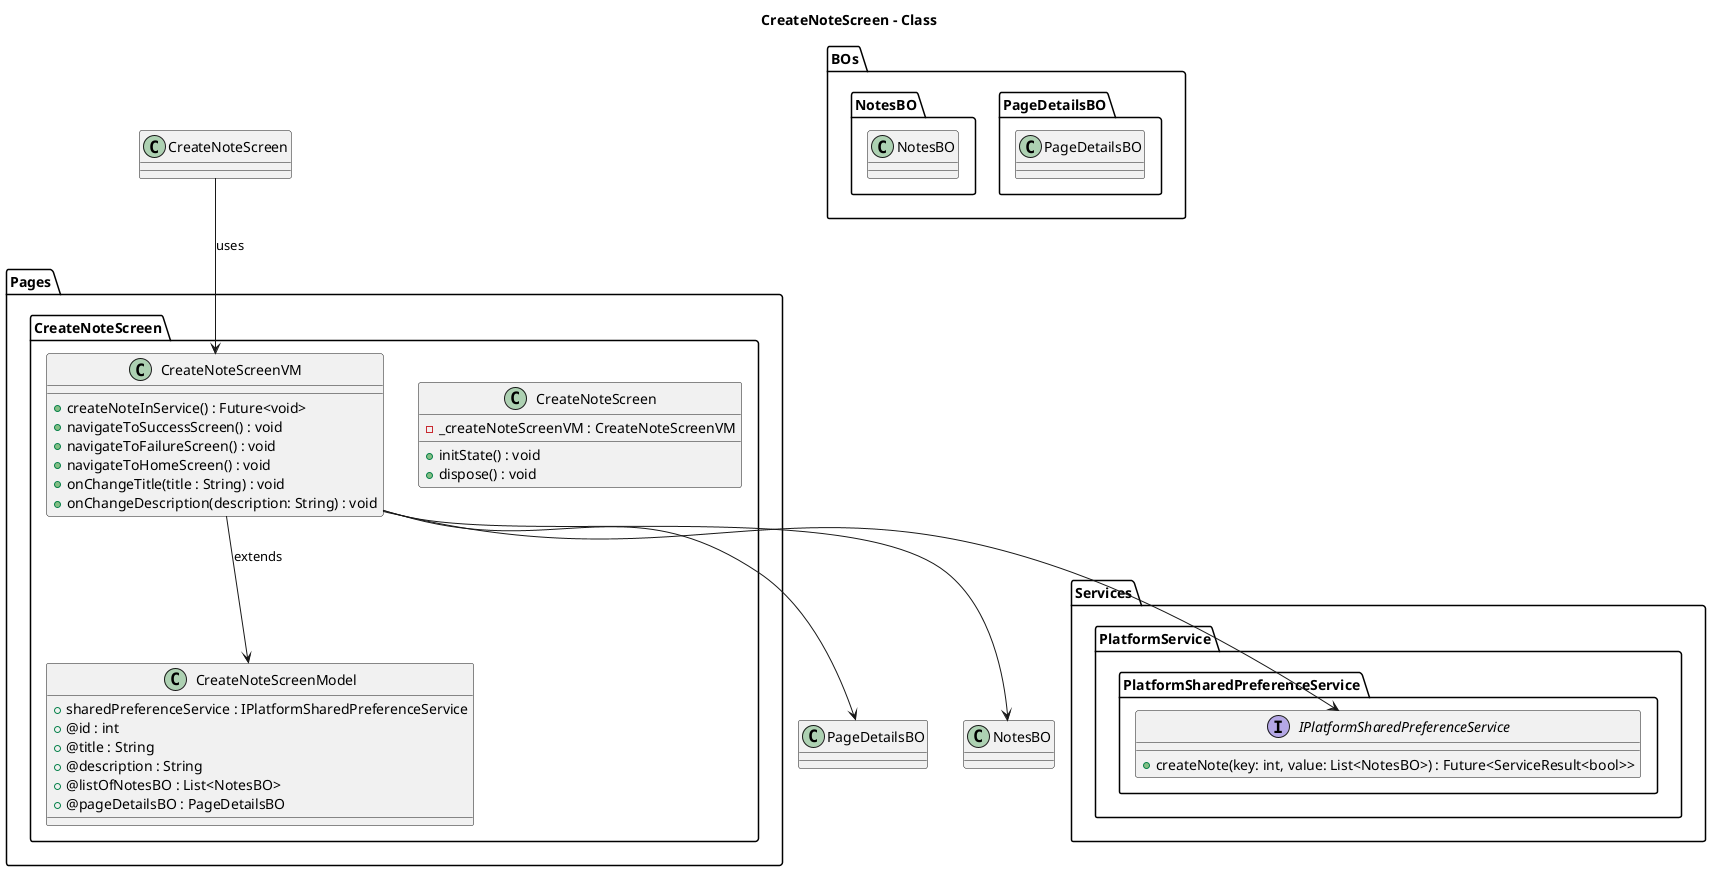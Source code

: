 @startuml CreateNoteScreen - Class 
title CreateNoteScreen - Class 
package Pages{
    package CreateNoteScreen{
        class CreateNoteScreen{
            - _createNoteScreenVM : CreateNoteScreenVM
            + initState() : void 
            + dispose() : void 
        }
        class CreateNoteScreenVM{
            + createNoteInService() : Future<void>
            + navigateToSuccessScreen() : void 
            + navigateToFailureScreen() : void 
            + navigateToHomeScreen() : void 
            + onChangeTitle(title : String) : void 
            + onChangeDescription(description: String) : void
        }
        class CreateNoteScreenModel{
            + sharedPreferenceService : IPlatformSharedPreferenceService
            + @id : int
            + @title : String 
            + @description : String 
            + @listOfNotesBO : List<NotesBO>
            + @pageDetailsBO : PageDetailsBO
        }
    }
}
package BOs{
    package PageDetailsBO{
        class PageDetailsBO{
        }
    }
}
package Services{
    package PlatformService{
        package PlatformSharedPreferenceService{
            interface IPlatformSharedPreferenceService{
                + createNote(key: int, value: List<NotesBO>) : Future<ServiceResult<bool>>
            }
        }
    }
}
package BOs{
    package NotesBO{
        class NotesBO{
        }
    }
}
CreateNoteScreenVM --> PageDetailsBO 
CreateNoteScreen --> CreateNoteScreenVM : uses
CreateNoteScreenVM --> IPlatformSharedPreferenceService 
CreateNoteScreenVM --> NotesBO 
CreateNoteScreenVM --> CreateNoteScreenModel : extends
